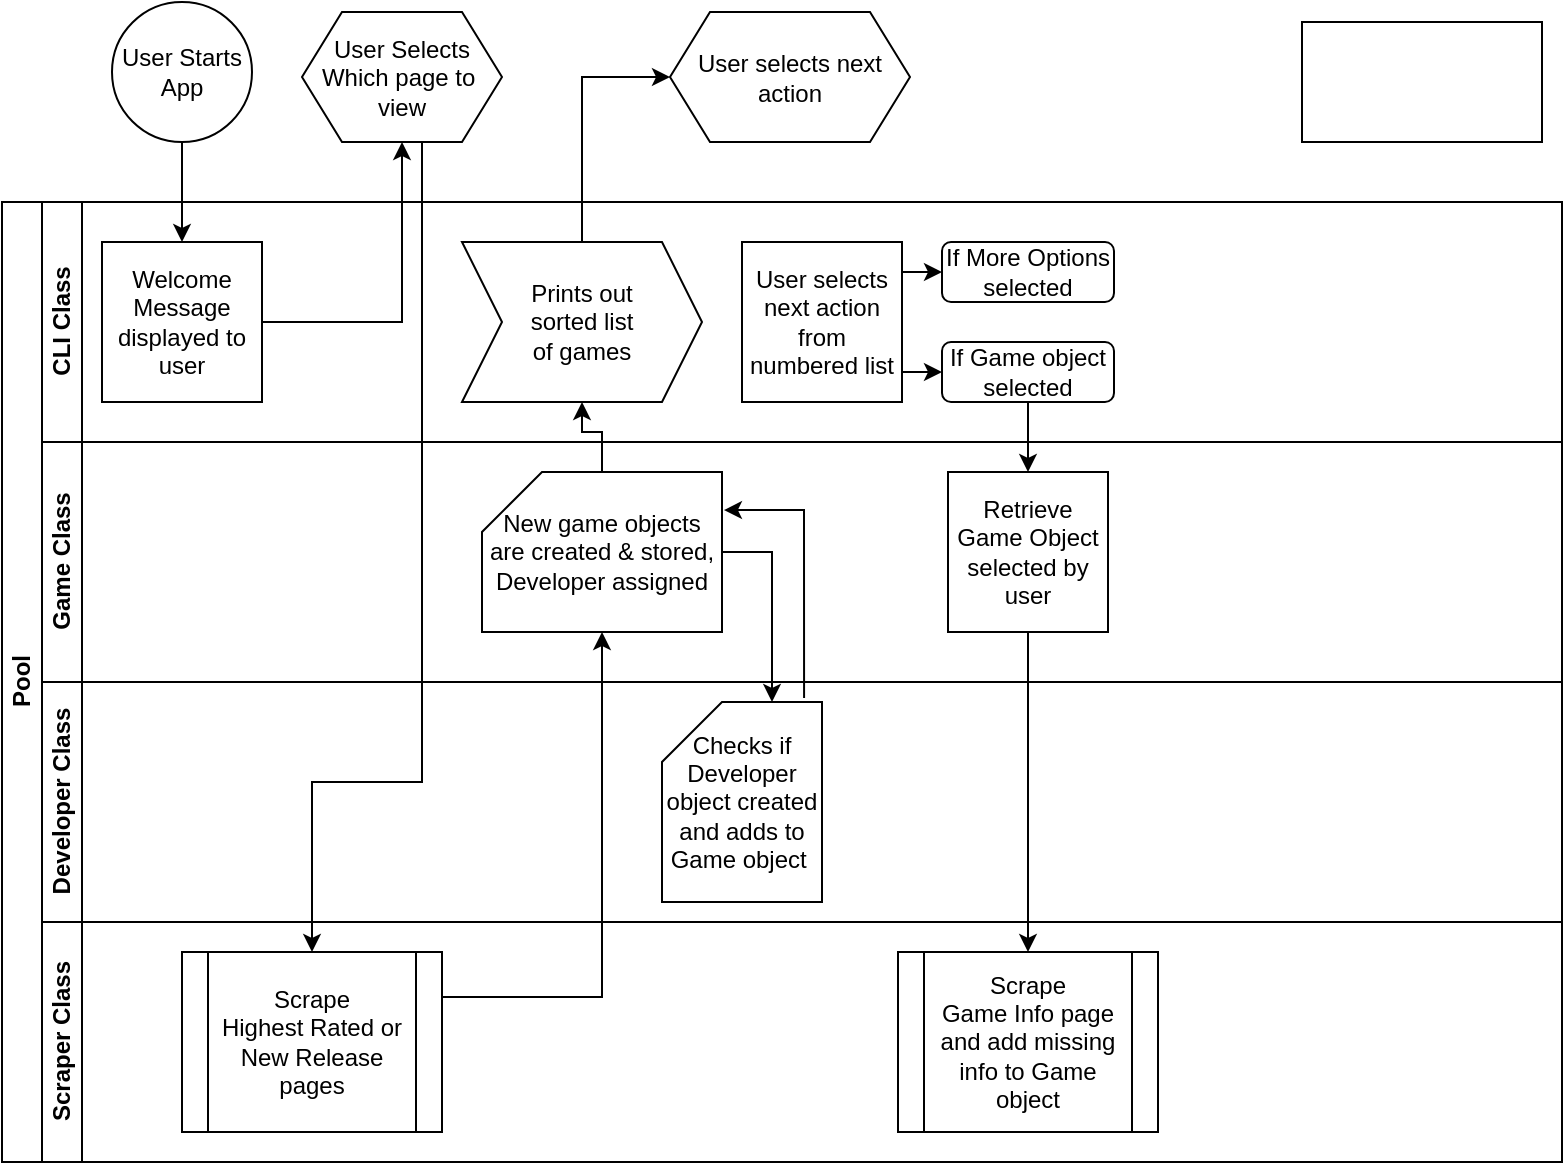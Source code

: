 <mxfile version="14.1.8" type="github">
  <diagram id="prtHgNgQTEPvFCAcTncT" name="Page-1">
    <mxGraphModel dx="946" dy="591" grid="1" gridSize="10" guides="1" tooltips="1" connect="1" arrows="1" fold="1" page="1" pageScale="1" pageWidth="827" pageHeight="1169" math="0" shadow="0">
      <root>
        <mxCell id="0" />
        <mxCell id="1" parent="0" />
        <mxCell id="dNxyNK7c78bLwvsdeMH5-19" value="Pool" style="swimlane;html=1;childLayout=stackLayout;resizeParent=1;resizeParentMax=0;horizontal=0;startSize=20;horizontalStack=0;" parent="1" vertex="1">
          <mxGeometry x="20" y="110" width="780" height="480" as="geometry" />
        </mxCell>
        <mxCell id="dNxyNK7c78bLwvsdeMH5-21" value="CLI Class" style="swimlane;html=1;startSize=20;horizontal=0;" parent="dNxyNK7c78bLwvsdeMH5-19" vertex="1">
          <mxGeometry x="20" width="760" height="120" as="geometry" />
        </mxCell>
        <mxCell id="vWouyCo1F20YEl_oMGs6-9" value="Welcome Message displayed to user" style="whiteSpace=wrap;html=1;aspect=fixed;" parent="dNxyNK7c78bLwvsdeMH5-21" vertex="1">
          <mxGeometry x="30" y="20" width="80" height="80" as="geometry" />
        </mxCell>
        <mxCell id="emwWbNpicgDGUg5nURXW-8" value="Prints out &lt;br&gt;sorted list &lt;br&gt;of games" style="shape=step;perimeter=stepPerimeter;whiteSpace=wrap;html=1;fixedSize=1;rounded=0;glass=0;sketch=0;" vertex="1" parent="dNxyNK7c78bLwvsdeMH5-21">
          <mxGeometry x="210" y="20" width="120" height="80" as="geometry" />
        </mxCell>
        <mxCell id="emwWbNpicgDGUg5nURXW-14" style="edgeStyle=orthogonalEdgeStyle;rounded=0;orthogonalLoop=1;jettySize=auto;html=1;exitX=1;exitY=0.25;exitDx=0;exitDy=0;entryX=0;entryY=0.5;entryDx=0;entryDy=0;" edge="1" parent="dNxyNK7c78bLwvsdeMH5-21" source="emwWbNpicgDGUg5nURXW-11" target="emwWbNpicgDGUg5nURXW-12">
          <mxGeometry relative="1" as="geometry">
            <Array as="points">
              <mxPoint x="430" y="35" />
            </Array>
          </mxGeometry>
        </mxCell>
        <mxCell id="emwWbNpicgDGUg5nURXW-15" style="edgeStyle=orthogonalEdgeStyle;rounded=0;orthogonalLoop=1;jettySize=auto;html=1;exitX=1;exitY=0.75;exitDx=0;exitDy=0;entryX=0;entryY=0.5;entryDx=0;entryDy=0;" edge="1" parent="dNxyNK7c78bLwvsdeMH5-21" source="emwWbNpicgDGUg5nURXW-11" target="emwWbNpicgDGUg5nURXW-13">
          <mxGeometry relative="1" as="geometry">
            <Array as="points">
              <mxPoint x="430" y="85" />
            </Array>
          </mxGeometry>
        </mxCell>
        <mxCell id="emwWbNpicgDGUg5nURXW-11" value="User selects next action from numbered list" style="whiteSpace=wrap;html=1;aspect=fixed;rounded=0;glass=0;sketch=0;" vertex="1" parent="dNxyNK7c78bLwvsdeMH5-21">
          <mxGeometry x="350" y="20" width="80" height="80" as="geometry" />
        </mxCell>
        <mxCell id="emwWbNpicgDGUg5nURXW-12" value="If More Options&lt;br&gt;selected" style="rounded=1;whiteSpace=wrap;html=1;fontFamily=Helvetica;fontSize=12;fontColor=#000000;align=center;strokeColor=#000000;fillColor=#ffffff;sketch=0;" vertex="1" parent="dNxyNK7c78bLwvsdeMH5-21">
          <mxGeometry x="450" y="20" width="86" height="30" as="geometry" />
        </mxCell>
        <mxCell id="emwWbNpicgDGUg5nURXW-13" value="If Game object selected" style="rounded=1;whiteSpace=wrap;html=1;fontFamily=Helvetica;fontSize=12;fontColor=#000000;align=center;strokeColor=#000000;fillColor=#ffffff;sketch=0;" vertex="1" parent="dNxyNK7c78bLwvsdeMH5-21">
          <mxGeometry x="450" y="70" width="86" height="30" as="geometry" />
        </mxCell>
        <mxCell id="dNxyNK7c78bLwvsdeMH5-22" value="Game Class" style="swimlane;html=1;startSize=20;horizontal=0;glass=0;" parent="dNxyNK7c78bLwvsdeMH5-19" vertex="1">
          <mxGeometry x="20" y="120" width="760" height="120" as="geometry" />
        </mxCell>
        <mxCell id="emwWbNpicgDGUg5nURXW-5" value="New game objects are created &amp;amp; stored, Developer assigned" style="shape=card;whiteSpace=wrap;html=1;rounded=0;glass=0;sketch=0;" vertex="1" parent="dNxyNK7c78bLwvsdeMH5-22">
          <mxGeometry x="220" y="15" width="120" height="80" as="geometry" />
        </mxCell>
        <mxCell id="emwWbNpicgDGUg5nURXW-16" value="Retrieve Game Object selected by user" style="whiteSpace=wrap;html=1;aspect=fixed;rounded=0;glass=0;sketch=0;" vertex="1" parent="dNxyNK7c78bLwvsdeMH5-22">
          <mxGeometry x="453" y="15" width="80" height="80" as="geometry" />
        </mxCell>
        <mxCell id="vWouyCo1F20YEl_oMGs6-1" value="Developer Class" style="swimlane;html=1;startSize=20;horizontal=0;" parent="dNxyNK7c78bLwvsdeMH5-19" vertex="1">
          <mxGeometry x="20" y="240" width="760" height="120" as="geometry" />
        </mxCell>
        <mxCell id="emwWbNpicgDGUg5nURXW-19" value="Checks if Developer object created and adds to Game object&amp;nbsp;" style="shape=card;whiteSpace=wrap;html=1;rounded=0;glass=0;sketch=0;" vertex="1" parent="vWouyCo1F20YEl_oMGs6-1">
          <mxGeometry x="310" y="10" width="80" height="100" as="geometry" />
        </mxCell>
        <mxCell id="vWouyCo1F20YEl_oMGs6-5" value="Scraper Class" style="swimlane;html=1;startSize=20;horizontal=0;" parent="dNxyNK7c78bLwvsdeMH5-19" vertex="1">
          <mxGeometry x="20" y="360" width="760" height="120" as="geometry" />
        </mxCell>
        <mxCell id="vWouyCo1F20YEl_oMGs6-7" value="Scrape &lt;br&gt;Highest Rated or &lt;br&gt;New Release pages" style="shape=process;whiteSpace=wrap;html=1;backgroundOutline=1;fontFamily=Helvetica;fontSize=12;fontColor=#000000;align=center;strokeColor=#000000;fillColor=#ffffff;" parent="vWouyCo1F20YEl_oMGs6-5" vertex="1">
          <mxGeometry x="70" y="15" width="130" height="90" as="geometry" />
        </mxCell>
        <mxCell id="emwWbNpicgDGUg5nURXW-21" value="Scrape &lt;br&gt;Game Info page and add missing info to Game object" style="shape=process;whiteSpace=wrap;html=1;backgroundOutline=1;fontFamily=Helvetica;fontSize=12;fontColor=#000000;align=center;strokeColor=#000000;fillColor=#ffffff;" vertex="1" parent="vWouyCo1F20YEl_oMGs6-5">
          <mxGeometry x="428" y="15" width="130" height="90" as="geometry" />
        </mxCell>
        <mxCell id="emwWbNpicgDGUg5nURXW-6" style="edgeStyle=orthogonalEdgeStyle;rounded=0;orthogonalLoop=1;jettySize=auto;html=1;exitX=1;exitY=0.25;exitDx=0;exitDy=0;" edge="1" parent="dNxyNK7c78bLwvsdeMH5-19" source="vWouyCo1F20YEl_oMGs6-7" target="emwWbNpicgDGUg5nURXW-5">
          <mxGeometry relative="1" as="geometry" />
        </mxCell>
        <mxCell id="emwWbNpicgDGUg5nURXW-9" style="edgeStyle=orthogonalEdgeStyle;rounded=0;orthogonalLoop=1;jettySize=auto;html=1;exitX=0.5;exitY=0;exitDx=0;exitDy=0;exitPerimeter=0;" edge="1" parent="dNxyNK7c78bLwvsdeMH5-19" source="emwWbNpicgDGUg5nURXW-5" target="emwWbNpicgDGUg5nURXW-8">
          <mxGeometry relative="1" as="geometry" />
        </mxCell>
        <mxCell id="emwWbNpicgDGUg5nURXW-18" style="edgeStyle=orthogonalEdgeStyle;rounded=0;orthogonalLoop=1;jettySize=auto;html=1;entryX=0.5;entryY=0;entryDx=0;entryDy=0;" edge="1" parent="dNxyNK7c78bLwvsdeMH5-19" source="emwWbNpicgDGUg5nURXW-13" target="emwWbNpicgDGUg5nURXW-16">
          <mxGeometry relative="1" as="geometry" />
        </mxCell>
        <mxCell id="emwWbNpicgDGUg5nURXW-20" style="edgeStyle=orthogonalEdgeStyle;rounded=0;orthogonalLoop=1;jettySize=auto;html=1;exitX=1;exitY=0.5;exitDx=0;exitDy=0;exitPerimeter=0;entryX=0;entryY=0;entryDx=55;entryDy=0;entryPerimeter=0;" edge="1" parent="dNxyNK7c78bLwvsdeMH5-19" source="emwWbNpicgDGUg5nURXW-5" target="emwWbNpicgDGUg5nURXW-19">
          <mxGeometry relative="1" as="geometry" />
        </mxCell>
        <mxCell id="emwWbNpicgDGUg5nURXW-22" style="edgeStyle=orthogonalEdgeStyle;rounded=0;orthogonalLoop=1;jettySize=auto;html=1;" edge="1" parent="dNxyNK7c78bLwvsdeMH5-19" source="emwWbNpicgDGUg5nURXW-16" target="emwWbNpicgDGUg5nURXW-21">
          <mxGeometry relative="1" as="geometry" />
        </mxCell>
        <mxCell id="emwWbNpicgDGUg5nURXW-24" style="edgeStyle=orthogonalEdgeStyle;rounded=0;orthogonalLoop=1;jettySize=auto;html=1;exitX=0.888;exitY=-0.02;exitDx=0;exitDy=0;exitPerimeter=0;entryX=1.008;entryY=0.238;entryDx=0;entryDy=0;entryPerimeter=0;" edge="1" parent="dNxyNK7c78bLwvsdeMH5-19" source="emwWbNpicgDGUg5nURXW-19" target="emwWbNpicgDGUg5nURXW-5">
          <mxGeometry relative="1" as="geometry" />
        </mxCell>
        <mxCell id="dNxyNK7c78bLwvsdeMH5-23" value="User Starts App" style="ellipse;whiteSpace=wrap;html=1;" parent="1" vertex="1">
          <mxGeometry x="75" y="10" width="70" height="70" as="geometry" />
        </mxCell>
        <mxCell id="vWouyCo1F20YEl_oMGs6-11" style="edgeStyle=orthogonalEdgeStyle;rounded=0;orthogonalLoop=1;jettySize=auto;html=1;entryX=0.5;entryY=0;entryDx=0;entryDy=0;" parent="1" source="dNxyNK7c78bLwvsdeMH5-23" target="vWouyCo1F20YEl_oMGs6-9" edge="1">
          <mxGeometry relative="1" as="geometry" />
        </mxCell>
        <mxCell id="dNxyNK7c78bLwvsdeMH5-24" value="User Selects Which page to&amp;nbsp;&lt;br&gt;view" style="shape=hexagon;perimeter=hexagonPerimeter2;whiteSpace=wrap;html=1;fixedSize=1;fontFamily=Helvetica;fontSize=12;fontColor=#000000;align=center;strokeColor=#000000;fillColor=#ffffff;sketch=0;spacingRight=0;" parent="1" vertex="1">
          <mxGeometry x="170" y="15" width="100" height="65" as="geometry" />
        </mxCell>
        <mxCell id="vWouyCo1F20YEl_oMGs6-12" style="edgeStyle=orthogonalEdgeStyle;rounded=0;orthogonalLoop=1;jettySize=auto;html=1;exitX=1;exitY=0.5;exitDx=0;exitDy=0;" parent="1" source="vWouyCo1F20YEl_oMGs6-9" edge="1">
          <mxGeometry relative="1" as="geometry">
            <mxPoint x="220" y="80" as="targetPoint" />
            <Array as="points">
              <mxPoint x="220" y="170" />
            </Array>
          </mxGeometry>
        </mxCell>
        <mxCell id="vWouyCo1F20YEl_oMGs6-13" style="edgeStyle=orthogonalEdgeStyle;rounded=0;orthogonalLoop=1;jettySize=auto;html=1;exitX=0.5;exitY=1;exitDx=0;exitDy=0;entryX=0.5;entryY=0;entryDx=0;entryDy=0;" parent="1" source="dNxyNK7c78bLwvsdeMH5-24" edge="1" target="vWouyCo1F20YEl_oMGs6-7">
          <mxGeometry relative="1" as="geometry">
            <mxPoint x="90" y="605" as="targetPoint" />
            <Array as="points">
              <mxPoint x="230" y="80" />
              <mxPoint x="230" y="400" />
              <mxPoint x="175" y="400" />
            </Array>
          </mxGeometry>
        </mxCell>
        <mxCell id="emwWbNpicgDGUg5nURXW-7" value="User selects next action" style="shape=hexagon;perimeter=hexagonPerimeter2;whiteSpace=wrap;html=1;fixedSize=1;rounded=0;glass=0;sketch=0;" vertex="1" parent="1">
          <mxGeometry x="354" y="15" width="120" height="65" as="geometry" />
        </mxCell>
        <mxCell id="emwWbNpicgDGUg5nURXW-10" style="edgeStyle=orthogonalEdgeStyle;rounded=0;orthogonalLoop=1;jettySize=auto;html=1;exitX=0.5;exitY=0;exitDx=0;exitDy=0;entryX=0;entryY=0.5;entryDx=0;entryDy=0;" edge="1" parent="1" source="emwWbNpicgDGUg5nURXW-8" target="emwWbNpicgDGUg5nURXW-7">
          <mxGeometry relative="1" as="geometry" />
        </mxCell>
        <mxCell id="emwWbNpicgDGUg5nURXW-17" value="" style="rounded=0;whiteSpace=wrap;html=1;glass=0;sketch=0;" vertex="1" parent="1">
          <mxGeometry x="670" y="20" width="120" height="60" as="geometry" />
        </mxCell>
      </root>
    </mxGraphModel>
  </diagram>
</mxfile>
